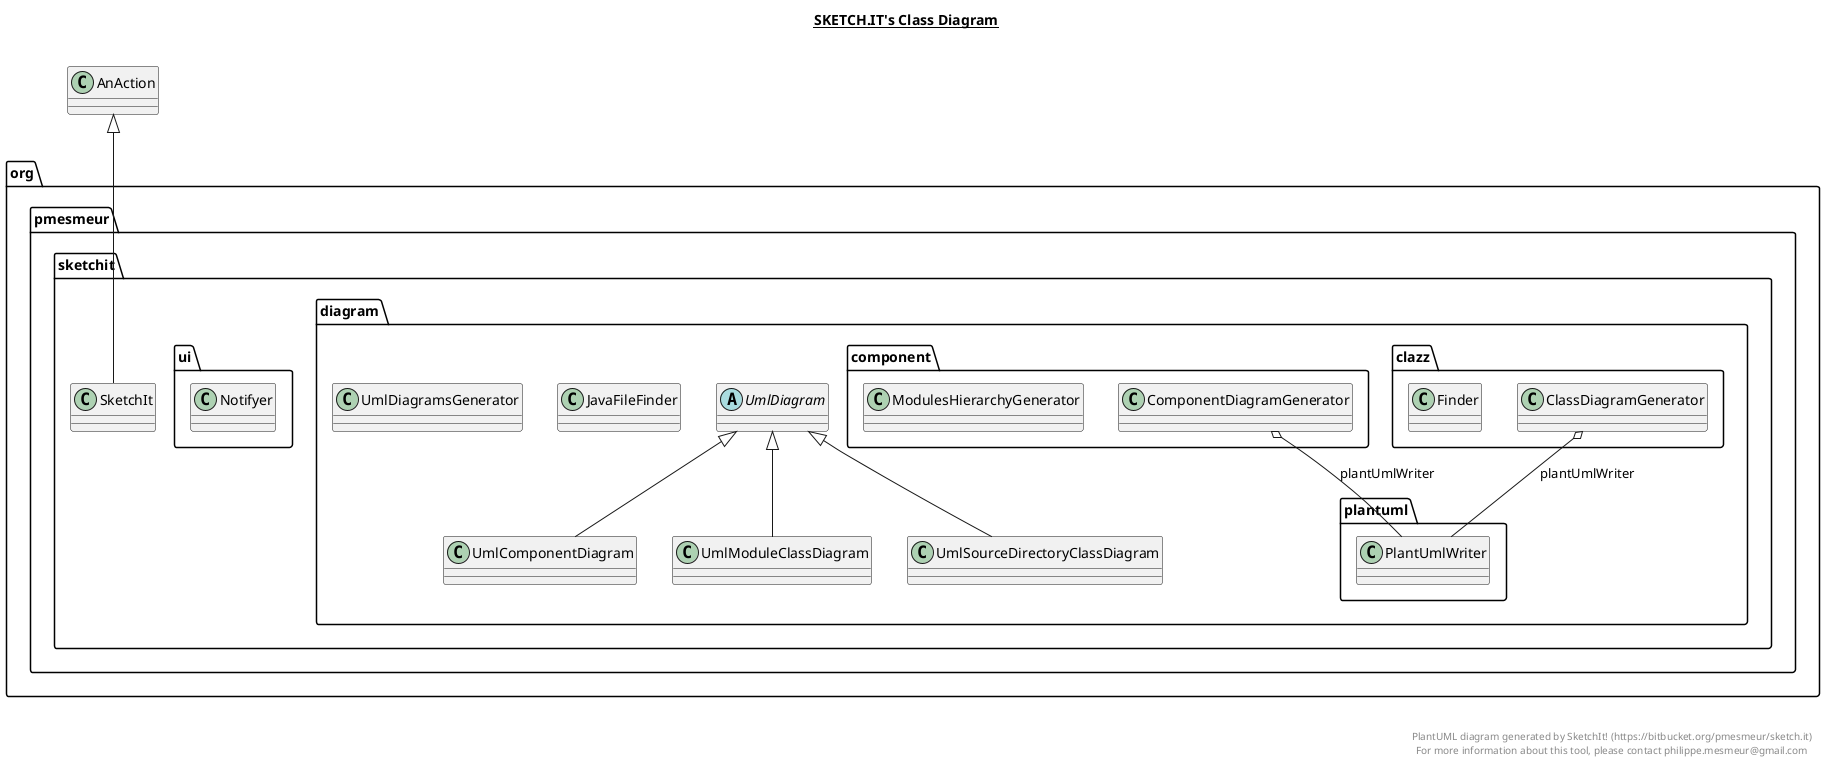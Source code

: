 @startuml

title __SKETCH.IT's Class Diagram__\n

  package org.pmesmeur.sketchit {
    package org.pmesmeur.sketchit.diagram {
      package org.pmesmeur.sketchit.diagram.clazz {
        class ClassDiagramGenerator {
        }
      }
    }
  }


  package org.pmesmeur.sketchit {
    package org.pmesmeur.sketchit.diagram {
      package org.pmesmeur.sketchit.diagram.component {
        class ComponentDiagramGenerator {
        }
      }
    }
  }


  package org.pmesmeur.sketchit {
    package org.pmesmeur.sketchit.diagram {
      package org.pmesmeur.sketchit.diagram.clazz {
        class Finder {
        }
      }
    }
  }


  package org.pmesmeur.sketchit {
    package org.pmesmeur.sketchit.diagram {
      class JavaFileFinder {
      }
    }
  }


  package org.pmesmeur.sketchit {
    package org.pmesmeur.sketchit.diagram {
      package org.pmesmeur.sketchit.diagram.component {
        class ModulesHierarchyGenerator {
        }
      }
    }
  }


  package org.pmesmeur.sketchit {
    package org.pmesmeur.sketchit.ui {
      class Notifyer {
      }
    }
  }
  

  package org.pmesmeur.sketchit {
    package org.pmesmeur.sketchit.diagram {
      package org.pmesmeur.sketchit.diagram.plantuml {
        class PlantUmlWriter {
        }
      }
    }
  }
  

  package org.pmesmeur.sketchit {
    class SketchIt {
    }
  }
  

  package org.pmesmeur.sketchit {
    package org.pmesmeur.sketchit.diagram {
      class UmlComponentDiagram {
      }
    }
  }
  

  package org.pmesmeur.sketchit {
    package org.pmesmeur.sketchit.diagram {
      abstract class UmlDiagram {
      }
    }
  }
  

  package org.pmesmeur.sketchit {
    package org.pmesmeur.sketchit.diagram {
      class UmlDiagramsGenerator {
      }
    }
  }
  

  package org.pmesmeur.sketchit {
    package org.pmesmeur.sketchit.diagram {
      class UmlModuleClassDiagram {
      }
    }
  }
  

  package org.pmesmeur.sketchit {
    package org.pmesmeur.sketchit.diagram {
      class UmlSourceDirectoryClassDiagram {
      }
    }
  }
  

  ClassDiagramGenerator o-- PlantUmlWriter : plantUmlWriter
  ComponentDiagramGenerator o-- PlantUmlWriter : plantUmlWriter
  SketchIt -up-|> AnAction
  UmlComponentDiagram -up-|> UmlDiagram
  UmlModuleClassDiagram -up-|> UmlDiagram
  UmlSourceDirectoryClassDiagram -up-|> UmlDiagram


right footer


PlantUML diagram generated by SketchIt! (https://bitbucket.org/pmesmeur/sketch.it)
For more information about this tool, please contact philippe.mesmeur@gmail.com
endfooter

@enduml
